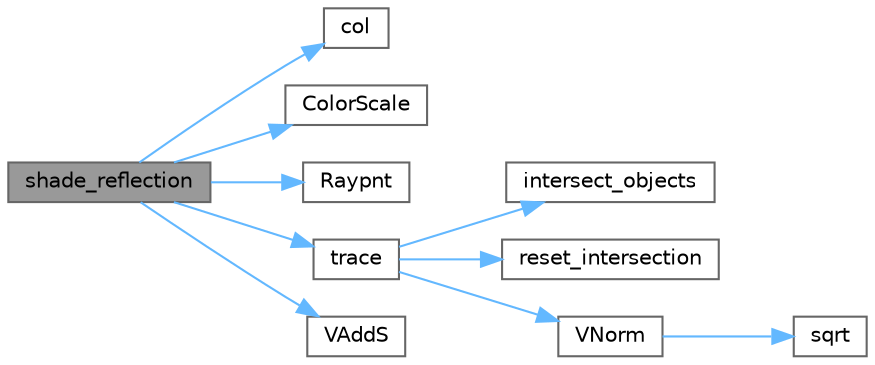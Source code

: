 digraph "shade_reflection"
{
 // LATEX_PDF_SIZE
  bgcolor="transparent";
  edge [fontname=Helvetica,fontsize=10,labelfontname=Helvetica,labelfontsize=10];
  node [fontname=Helvetica,fontsize=10,shape=box,height=0.2,width=0.4];
  rankdir="LR";
  Node1 [id="Node000001",label="shade_reflection",height=0.2,width=0.4,color="gray40", fillcolor="grey60", style="filled", fontcolor="black",tooltip=" "];
  Node1 -> Node2 [id="edge10_Node000001_Node000002",color="steelblue1",style="solid",tooltip=" "];
  Node2 [id="Node000002",label="col",height=0.2,width=0.4,color="grey40", fillcolor="white", style="filled",URL="$_matrix_base__col_8cpp.html#aa168d9544aa6d49fce0cbfc0bec849b0",tooltip=" "];
  Node1 -> Node3 [id="edge11_Node000001_Node000003",color="steelblue1",style="solid",tooltip=" "];
  Node3 [id="Node000003",label="ColorScale",height=0.2,width=0.4,color="grey40", fillcolor="white", style="filled",URL="$vector_8cpp.html#a2d0dbcb4682fd891198206a7f12204c1",tooltip=" "];
  Node1 -> Node4 [id="edge12_Node000001_Node000004",color="steelblue1",style="solid",tooltip=" "];
  Node4 [id="Node000004",label="Raypnt",height=0.2,width=0.4,color="grey40", fillcolor="white", style="filled",URL="$vector_8cpp.html#a5d31dd7cdbd36d245e5a006e1c04f025",tooltip=" "];
  Node1 -> Node5 [id="edge13_Node000001_Node000005",color="steelblue1",style="solid",tooltip=" "];
  Node5 [id="Node000005",label="trace",height=0.2,width=0.4,color="grey40", fillcolor="white", style="filled",URL="$trace__rest_8cpp.html#ac4e1b6df3fd0c30f8a37a1b8b2aa0047",tooltip=" "];
  Node5 -> Node6 [id="edge14_Node000005_Node000006",color="steelblue1",style="solid",tooltip=" "];
  Node6 [id="Node000006",label="intersect_objects",height=0.2,width=0.4,color="grey40", fillcolor="white", style="filled",URL="$intersect_8cpp.html#a5ee1bf2bcee979cee65cdfd032be6cf1",tooltip=" "];
  Node5 -> Node7 [id="edge15_Node000005_Node000007",color="steelblue1",style="solid",tooltip=" "];
  Node7 [id="Node000007",label="reset_intersection",height=0.2,width=0.4,color="grey40", fillcolor="white", style="filled",URL="$intersect_8cpp.html#a5648f23bba47195c7428937a47d2c1ed",tooltip=" "];
  Node5 -> Node8 [id="edge16_Node000005_Node000008",color="steelblue1",style="solid",tooltip=" "];
  Node8 [id="Node000008",label="VNorm",height=0.2,width=0.4,color="grey40", fillcolor="white", style="filled",URL="$vector_8cpp.html#ac8a6404fc67035bd2124e30b9c60d24a",tooltip=" "];
  Node8 -> Node9 [id="edge17_Node000008_Node000009",color="steelblue1",style="solid",tooltip=" "];
  Node9 [id="Node000009",label="sqrt",height=0.2,width=0.4,color="grey40", fillcolor="white", style="filled",URL="$_array_cwise_unary_ops_8h.html#a656b9217a2fcb6de59dc8d1eb3079cc7",tooltip=" "];
  Node1 -> Node10 [id="edge18_Node000001_Node000010",color="steelblue1",style="solid",tooltip=" "];
  Node10 [id="Node000010",label="VAddS",height=0.2,width=0.4,color="grey40", fillcolor="white", style="filled",URL="$vector_8cpp.html#a18ba0b8ddca1ffa8d59510181178b27e",tooltip=" "];
}
